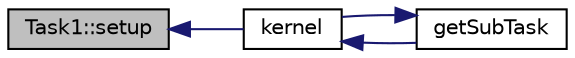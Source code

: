 digraph "Task1::setup"
{
  bgcolor="transparent";
  edge [fontname="Helvetica",fontsize="10",labelfontname="Helvetica",labelfontsize="10"];
  node [fontname="Helvetica",fontsize="10",shape=record];
  rankdir="LR";
  Node1 [label="Task1::setup",height=0.2,width=0.4,color="black", fillcolor="grey75", style="filled", fontcolor="black"];
  Node1 -> Node2 [dir="back",color="midnightblue",fontsize="10",style="solid",fontname="Helvetica"];
  Node2 [label="kernel",height=0.2,width=0.4,color="black",URL="$main_8cc.html#a796315624c9bcf31fd673cb62e4b9819",tooltip="kernel entry point "];
  Node2 -> Node3 [dir="back",color="midnightblue",fontsize="10",style="solid",fontname="Helvetica"];
  Node3 [label="getSubTask",height=0.2,width=0.4,color="black",URL="$main_8cc.html#a9f9d2ea101dcc6e3cd7011dccc4331e0",tooltip="Wait for user input via keyboard to select sub task. "];
  Node3 -> Node2 [dir="back",color="midnightblue",fontsize="10",style="solid",fontname="Helvetica"];
}
